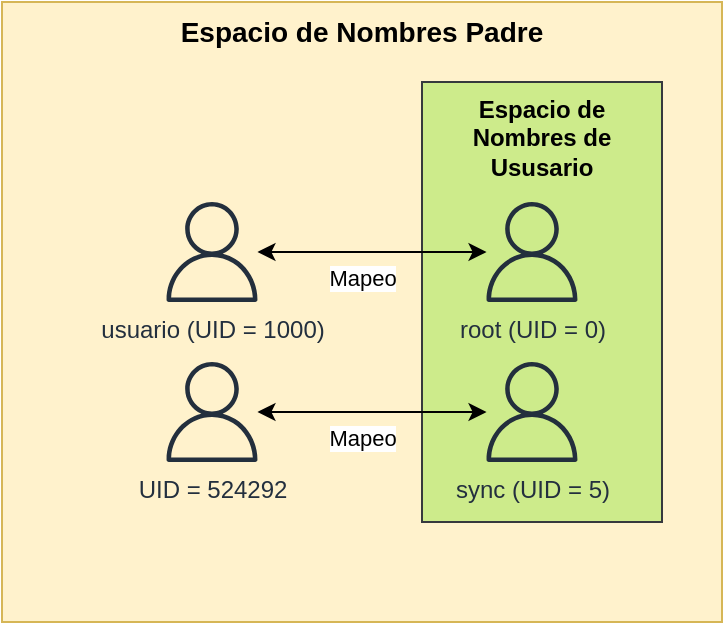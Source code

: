<mxfile version="24.2.0" type="device">
  <diagram name="Página-1" id="X5qCPmhVB2C1GbdWIgi1">
    <mxGraphModel dx="1434" dy="728" grid="1" gridSize="10" guides="1" tooltips="1" connect="1" arrows="1" fold="1" page="1" pageScale="1" pageWidth="1169" pageHeight="827" math="0" shadow="0">
      <root>
        <mxCell id="0" />
        <mxCell id="1" parent="0" />
        <mxCell id="mOL0XOq7cATIMhWe4-mW-1" value="&lt;b&gt;&lt;font style=&quot;font-size: 14px;&quot;&gt;Espacio de Nombres Padre&lt;/font&gt;&lt;/b&gt;" style="rounded=0;whiteSpace=wrap;html=1;fillColor=#fff2cc;strokeColor=#d6b656;verticalAlign=top;" vertex="1" parent="1">
          <mxGeometry x="200" y="150" width="360" height="310" as="geometry" />
        </mxCell>
        <mxCell id="mOL0XOq7cATIMhWe4-mW-2" value="&lt;b&gt;Espacio de Nombres de Ususario&lt;/b&gt;" style="rounded=0;whiteSpace=wrap;html=1;fillColor=#cdeb8b;strokeColor=#36393d;verticalAlign=top;" vertex="1" parent="1">
          <mxGeometry x="410" y="190" width="120" height="220" as="geometry" />
        </mxCell>
        <mxCell id="mOL0XOq7cATIMhWe4-mW-3" value="root (UID = 0)" style="sketch=0;outlineConnect=0;fontColor=#232F3E;gradientColor=none;fillColor=#232F3D;strokeColor=none;dashed=0;verticalLabelPosition=bottom;verticalAlign=top;align=center;html=1;fontSize=12;fontStyle=0;aspect=fixed;pointerEvents=1;shape=mxgraph.aws4.user;" vertex="1" parent="1">
          <mxGeometry x="440" y="250" width="50" height="50" as="geometry" />
        </mxCell>
        <mxCell id="mOL0XOq7cATIMhWe4-mW-4" value="sync (UID = 5)" style="sketch=0;outlineConnect=0;fontColor=#232F3E;gradientColor=none;fillColor=#232F3D;strokeColor=none;dashed=0;verticalLabelPosition=bottom;verticalAlign=top;align=center;html=1;fontSize=12;fontStyle=0;aspect=fixed;pointerEvents=1;shape=mxgraph.aws4.user;" vertex="1" parent="1">
          <mxGeometry x="440" y="330" width="50" height="50" as="geometry" />
        </mxCell>
        <mxCell id="mOL0XOq7cATIMhWe4-mW-9" value="" style="edgeStyle=orthogonalEdgeStyle;rounded=0;orthogonalLoop=1;jettySize=auto;html=1;startArrow=classic;startFill=1;" edge="1" parent="1" source="mOL0XOq7cATIMhWe4-mW-7" target="mOL0XOq7cATIMhWe4-mW-3">
          <mxGeometry relative="1" as="geometry" />
        </mxCell>
        <mxCell id="mOL0XOq7cATIMhWe4-mW-11" value="Mapeo" style="edgeLabel;html=1;align=center;verticalAlign=top;resizable=0;points=[];" vertex="1" connectable="0" parent="mOL0XOq7cATIMhWe4-mW-9">
          <mxGeometry y="-1" relative="1" as="geometry">
            <mxPoint x="-5" y="-1" as="offset" />
          </mxGeometry>
        </mxCell>
        <mxCell id="mOL0XOq7cATIMhWe4-mW-7" value="&lt;div&gt;usuario (UID = 1000)&lt;/div&gt;&lt;div&gt;&lt;br&gt;&lt;/div&gt;" style="sketch=0;outlineConnect=0;fontColor=#232F3E;gradientColor=none;fillColor=#232F3D;strokeColor=none;dashed=0;verticalLabelPosition=bottom;verticalAlign=top;align=center;html=1;fontSize=12;fontStyle=0;aspect=fixed;pointerEvents=1;shape=mxgraph.aws4.user;" vertex="1" parent="1">
          <mxGeometry x="280" y="250" width="50" height="50" as="geometry" />
        </mxCell>
        <mxCell id="mOL0XOq7cATIMhWe4-mW-10" value="" style="edgeStyle=orthogonalEdgeStyle;rounded=0;orthogonalLoop=1;jettySize=auto;html=1;startArrow=classic;startFill=1;" edge="1" parent="1" source="mOL0XOq7cATIMhWe4-mW-8" target="mOL0XOq7cATIMhWe4-mW-4">
          <mxGeometry relative="1" as="geometry" />
        </mxCell>
        <mxCell id="mOL0XOq7cATIMhWe4-mW-12" value="Mapeo" style="edgeLabel;html=1;align=center;verticalAlign=top;resizable=0;points=[];" vertex="1" connectable="0" parent="mOL0XOq7cATIMhWe4-mW-10">
          <mxGeometry x="0.087" y="-4" relative="1" as="geometry">
            <mxPoint x="-10" y="-4" as="offset" />
          </mxGeometry>
        </mxCell>
        <mxCell id="mOL0XOq7cATIMhWe4-mW-8" value="UID = 524292" style="sketch=0;outlineConnect=0;fontColor=#232F3E;gradientColor=none;fillColor=#232F3D;strokeColor=none;dashed=0;verticalLabelPosition=bottom;verticalAlign=top;align=center;html=1;fontSize=12;fontStyle=0;aspect=fixed;pointerEvents=1;shape=mxgraph.aws4.user;" vertex="1" parent="1">
          <mxGeometry x="280" y="330" width="50" height="50" as="geometry" />
        </mxCell>
      </root>
    </mxGraphModel>
  </diagram>
</mxfile>

